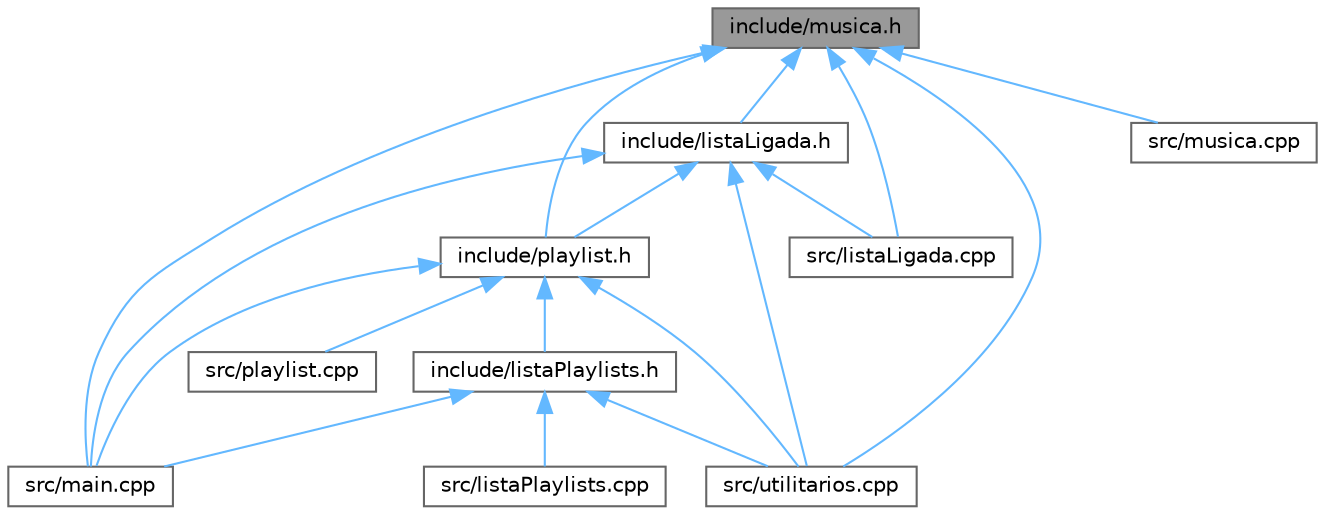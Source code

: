 digraph "include/musica.h"
{
 // LATEX_PDF_SIZE
  bgcolor="transparent";
  edge [fontname=Helvetica,fontsize=10,labelfontname=Helvetica,labelfontsize=10];
  node [fontname=Helvetica,fontsize=10,shape=box,height=0.2,width=0.4];
  Node1 [label="include/musica.h",height=0.2,width=0.4,color="gray40", fillcolor="grey60", style="filled", fontcolor="black",tooltip=" "];
  Node1 -> Node2 [dir="back",color="steelblue1",style="solid"];
  Node2 [label="include/listaLigada.h",height=0.2,width=0.4,color="grey40", fillcolor="white", style="filled",URL="$lista_ligada_8h.html",tooltip=" "];
  Node2 -> Node3 [dir="back",color="steelblue1",style="solid"];
  Node3 [label="include/playlist.h",height=0.2,width=0.4,color="grey40", fillcolor="white", style="filled",URL="$playlist_8h.html",tooltip=" "];
  Node3 -> Node4 [dir="back",color="steelblue1",style="solid"];
  Node4 [label="include/listaPlaylists.h",height=0.2,width=0.4,color="grey40", fillcolor="white", style="filled",URL="$lista_playlists_8h.html",tooltip=" "];
  Node4 -> Node5 [dir="back",color="steelblue1",style="solid"];
  Node5 [label="src/listaPlaylists.cpp",height=0.2,width=0.4,color="grey40", fillcolor="white", style="filled",URL="$lista_playlists_8cpp.html",tooltip="Funções necessárias para as listas ligadas de playlists."];
  Node4 -> Node6 [dir="back",color="steelblue1",style="solid"];
  Node6 [label="src/main.cpp",height=0.2,width=0.4,color="grey40", fillcolor="white", style="filled",URL="$main_8cpp.html",tooltip="Projeto que organiza músicas e playlists em listas ligadas."];
  Node4 -> Node7 [dir="back",color="steelblue1",style="solid"];
  Node7 [label="src/utilitarios.cpp",height=0.2,width=0.4,color="grey40", fillcolor="white", style="filled",URL="$utilitarios_8cpp.html",tooltip="Função que transforma caracteres maiúsculos em minúsculos."];
  Node3 -> Node6 [dir="back",color="steelblue1",style="solid"];
  Node3 -> Node8 [dir="back",color="steelblue1",style="solid"];
  Node8 [label="src/playlist.cpp",height=0.2,width=0.4,color="grey40", fillcolor="white", style="filled",URL="$playlist_8cpp.html",tooltip="Funções que definem, exibem e permitem o funcionamento das playlists."];
  Node3 -> Node7 [dir="back",color="steelblue1",style="solid"];
  Node2 -> Node9 [dir="back",color="steelblue1",style="solid"];
  Node9 [label="src/listaLigada.cpp",height=0.2,width=0.4,color="grey40", fillcolor="white", style="filled",URL="$lista_ligada_8cpp.html",tooltip="Funções necessárias para as listas ligadas de músicas."];
  Node2 -> Node6 [dir="back",color="steelblue1",style="solid"];
  Node2 -> Node7 [dir="back",color="steelblue1",style="solid"];
  Node1 -> Node3 [dir="back",color="steelblue1",style="solid"];
  Node1 -> Node9 [dir="back",color="steelblue1",style="solid"];
  Node1 -> Node6 [dir="back",color="steelblue1",style="solid"];
  Node1 -> Node10 [dir="back",color="steelblue1",style="solid"];
  Node10 [label="src/musica.cpp",height=0.2,width=0.4,color="grey40", fillcolor="white", style="filled",URL="$musica_8cpp.html",tooltip="Funções que definem e exibem informações das músicas."];
  Node1 -> Node7 [dir="back",color="steelblue1",style="solid"];
}
